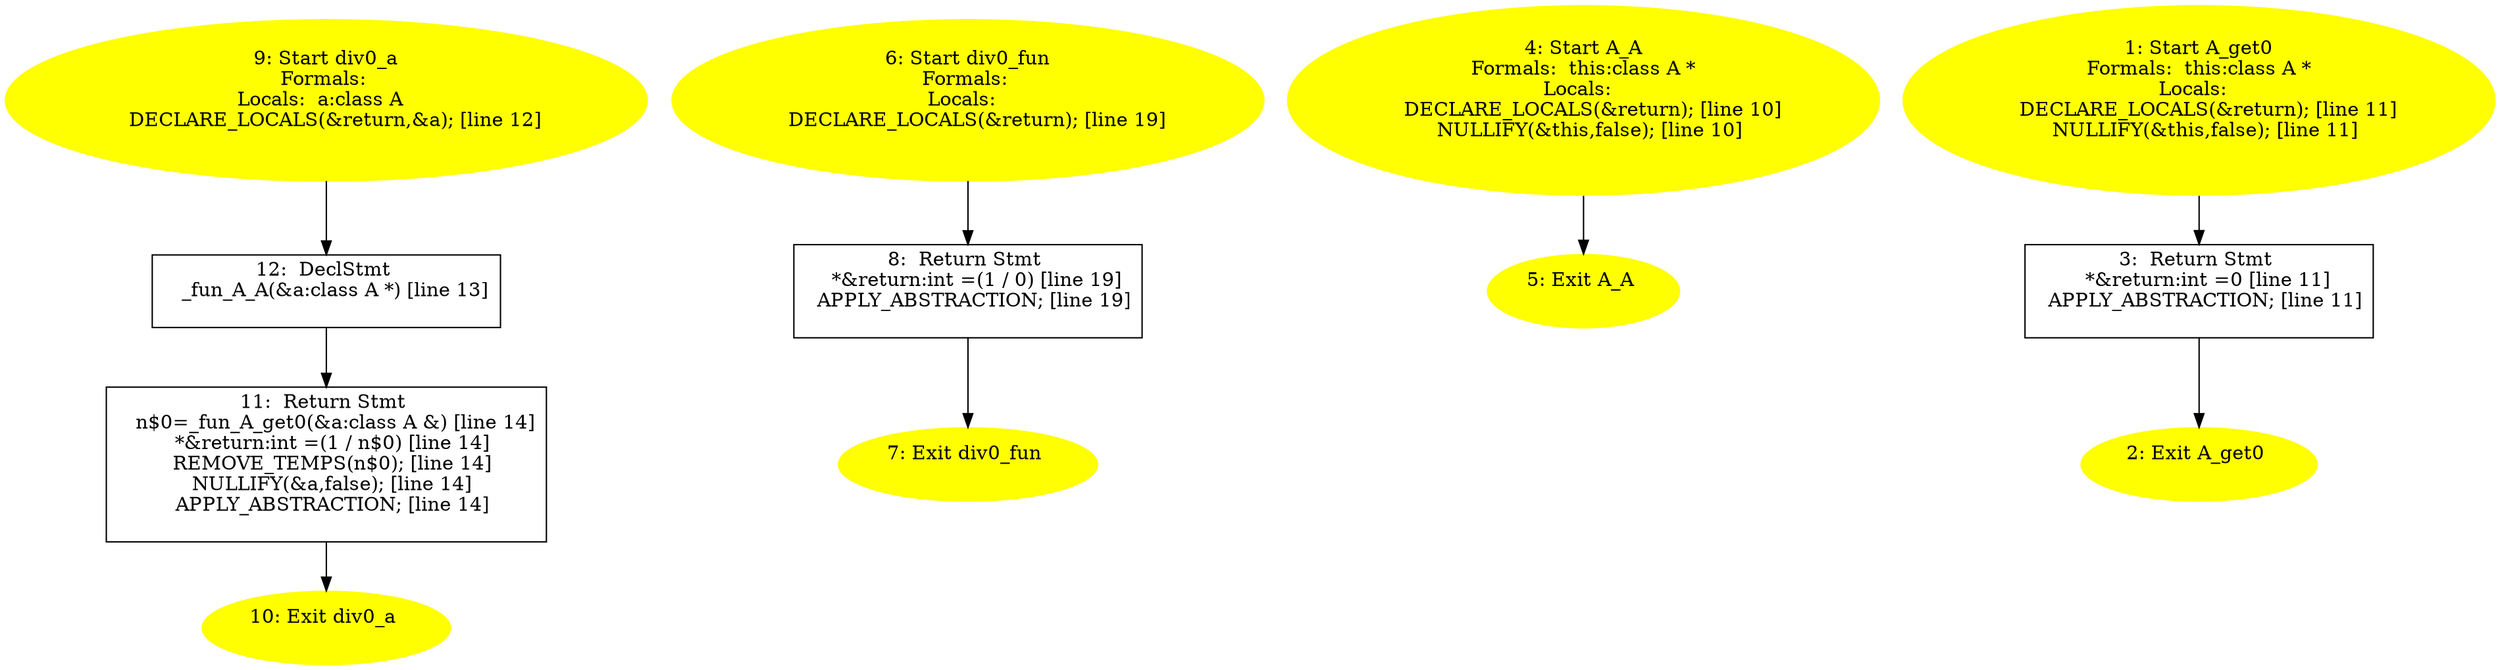 digraph iCFG {
12 [label="12:  DeclStmt \n   _fun_A_A(&a:class A *) [line 13]\n " shape="box"]
	

	 12 -> 11 ;
11 [label="11:  Return Stmt \n   n$0=_fun_A_get0(&a:class A &) [line 14]\n  *&return:int =(1 / n$0) [line 14]\n  REMOVE_TEMPS(n$0); [line 14]\n  NULLIFY(&a,false); [line 14]\n  APPLY_ABSTRACTION; [line 14]\n " shape="box"]
	

	 11 -> 10 ;
10 [label="10: Exit div0_a \n  " color=yellow style=filled]
	

9 [label="9: Start div0_a\nFormals: \nLocals:  a:class A  \n   DECLARE_LOCALS(&return,&a); [line 12]\n " color=yellow style=filled]
	

	 9 -> 12 ;
8 [label="8:  Return Stmt \n   *&return:int =(1 / 0) [line 19]\n  APPLY_ABSTRACTION; [line 19]\n " shape="box"]
	

	 8 -> 7 ;
7 [label="7: Exit div0_fun \n  " color=yellow style=filled]
	

6 [label="6: Start div0_fun\nFormals: \nLocals:  \n   DECLARE_LOCALS(&return); [line 19]\n " color=yellow style=filled]
	

	 6 -> 8 ;
5 [label="5: Exit A_A \n  " color=yellow style=filled]
	

4 [label="4: Start A_A\nFormals:  this:class A *\nLocals:  \n   DECLARE_LOCALS(&return); [line 10]\n  NULLIFY(&this,false); [line 10]\n " color=yellow style=filled]
	

	 4 -> 5 ;
3 [label="3:  Return Stmt \n   *&return:int =0 [line 11]\n  APPLY_ABSTRACTION; [line 11]\n " shape="box"]
	

	 3 -> 2 ;
2 [label="2: Exit A_get0 \n  " color=yellow style=filled]
	

1 [label="1: Start A_get0\nFormals:  this:class A *\nLocals:  \n   DECLARE_LOCALS(&return); [line 11]\n  NULLIFY(&this,false); [line 11]\n " color=yellow style=filled]
	

	 1 -> 3 ;
}
